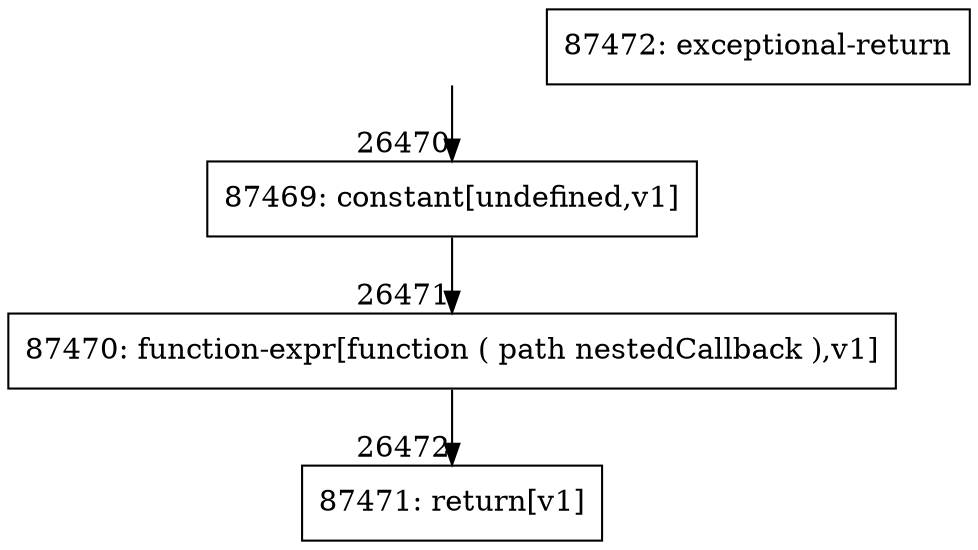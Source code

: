 digraph {
rankdir="TD"
BB_entry2314[shape=none,label=""];
BB_entry2314 -> BB26470 [tailport=s, headport=n, headlabel="    26470"]
BB26470 [shape=record label="{87469: constant[undefined,v1]}" ] 
BB26470 -> BB26471 [tailport=s, headport=n, headlabel="      26471"]
BB26471 [shape=record label="{87470: function-expr[function ( path nestedCallback ),v1]}" ] 
BB26471 -> BB26472 [tailport=s, headport=n, headlabel="      26472"]
BB26472 [shape=record label="{87471: return[v1]}" ] 
BB26473 [shape=record label="{87472: exceptional-return}" ] 
//#$~ 48091
}
